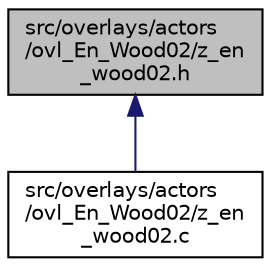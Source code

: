 digraph "src/overlays/actors/ovl_En_Wood02/z_en_wood02.h"
{
 // LATEX_PDF_SIZE
  edge [fontname="Helvetica",fontsize="10",labelfontname="Helvetica",labelfontsize="10"];
  node [fontname="Helvetica",fontsize="10",shape=record];
  Node1 [label="src/overlays/actors\l/ovl_En_Wood02/z_en\l_wood02.h",height=0.2,width=0.4,color="black", fillcolor="grey75", style="filled", fontcolor="black",tooltip=" "];
  Node1 -> Node2 [dir="back",color="midnightblue",fontsize="10",style="solid",fontname="Helvetica"];
  Node2 [label="src/overlays/actors\l/ovl_En_Wood02/z_en\l_wood02.c",height=0.2,width=0.4,color="black", fillcolor="white", style="filled",URL="$df/dfd/z__en__wood02_8c.html",tooltip=" "];
}
